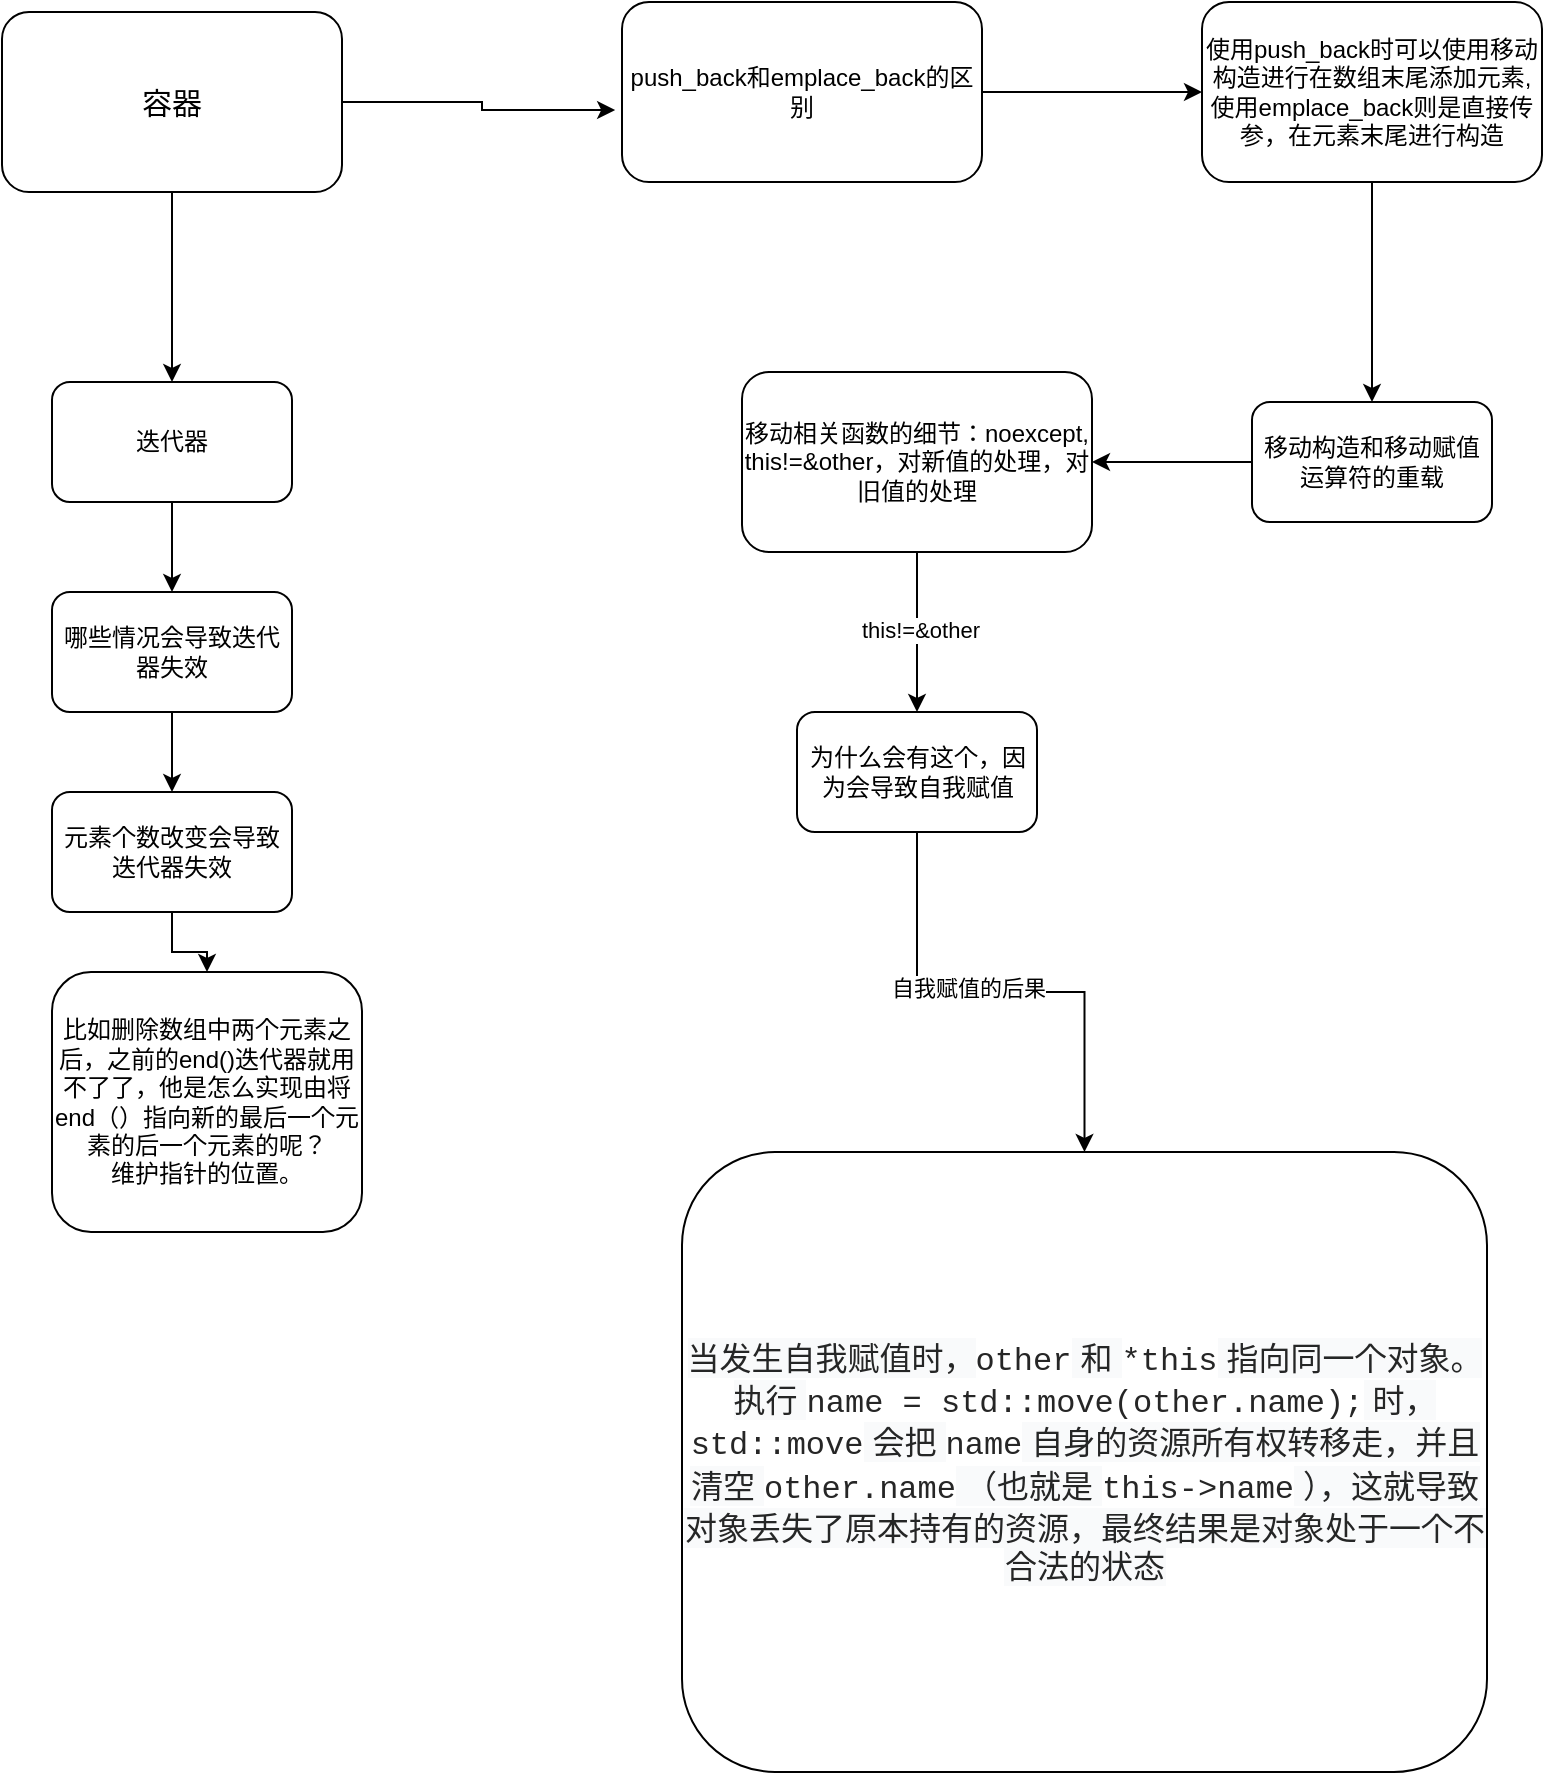<mxfile version="26.2.2">
  <diagram name="第 1 页" id="82bpFv1d8EzvwWAj_kMp">
    <mxGraphModel dx="2027" dy="516" grid="1" gridSize="10" guides="1" tooltips="1" connect="1" arrows="1" fold="1" page="1" pageScale="1" pageWidth="1169" pageHeight="1654" math="0" shadow="0">
      <root>
        <mxCell id="0" />
        <mxCell id="1" parent="0" />
        <mxCell id="1k1W2q-cotQ6aSmStONc-2" style="edgeStyle=orthogonalEdgeStyle;rounded=0;orthogonalLoop=1;jettySize=auto;html=1;" edge="1" parent="1" source="1k1W2q-cotQ6aSmStONc-1" target="1k1W2q-cotQ6aSmStONc-3">
          <mxGeometry relative="1" as="geometry">
            <mxPoint x="580" y="270" as="targetPoint" />
          </mxGeometry>
        </mxCell>
        <mxCell id="1k1W2q-cotQ6aSmStONc-1" value="push_back和emplace_back的区别" style="rounded=1;whiteSpace=wrap;html=1;" vertex="1" parent="1">
          <mxGeometry x="240" y="225" width="180" height="90" as="geometry" />
        </mxCell>
        <mxCell id="1k1W2q-cotQ6aSmStONc-5" value="" style="edgeStyle=orthogonalEdgeStyle;rounded=0;orthogonalLoop=1;jettySize=auto;html=1;" edge="1" parent="1" source="1k1W2q-cotQ6aSmStONc-3" target="1k1W2q-cotQ6aSmStONc-4">
          <mxGeometry relative="1" as="geometry" />
        </mxCell>
        <mxCell id="1k1W2q-cotQ6aSmStONc-3" value="使用push_back时可以使用移动构造进行在数组末尾添加元素,使用emplace_back则是直接传参，在元素末尾进行构造" style="rounded=1;whiteSpace=wrap;html=1;" vertex="1" parent="1">
          <mxGeometry x="530" y="225" width="170" height="90" as="geometry" />
        </mxCell>
        <mxCell id="1k1W2q-cotQ6aSmStONc-7" value="" style="edgeStyle=orthogonalEdgeStyle;rounded=0;orthogonalLoop=1;jettySize=auto;html=1;" edge="1" parent="1" source="1k1W2q-cotQ6aSmStONc-4" target="1k1W2q-cotQ6aSmStONc-6">
          <mxGeometry relative="1" as="geometry" />
        </mxCell>
        <mxCell id="1k1W2q-cotQ6aSmStONc-4" value="移动构造和移动赋值运算符的重载" style="whiteSpace=wrap;html=1;rounded=1;" vertex="1" parent="1">
          <mxGeometry x="555" y="425" width="120" height="60" as="geometry" />
        </mxCell>
        <mxCell id="1k1W2q-cotQ6aSmStONc-9" value="" style="edgeStyle=orthogonalEdgeStyle;rounded=0;orthogonalLoop=1;jettySize=auto;html=1;" edge="1" parent="1" source="1k1W2q-cotQ6aSmStONc-6" target="1k1W2q-cotQ6aSmStONc-8">
          <mxGeometry relative="1" as="geometry" />
        </mxCell>
        <mxCell id="1k1W2q-cotQ6aSmStONc-10" value="this!=&amp;amp;other" style="edgeLabel;html=1;align=center;verticalAlign=middle;resizable=0;points=[];" vertex="1" connectable="0" parent="1k1W2q-cotQ6aSmStONc-9">
          <mxGeometry x="-0.023" y="1" relative="1" as="geometry">
            <mxPoint as="offset" />
          </mxGeometry>
        </mxCell>
        <mxCell id="1k1W2q-cotQ6aSmStONc-6" value="移动相关函数的细节：noexcept,&lt;div&gt;this!=&amp;amp;other，对新值的处理，对旧值的处理&lt;/div&gt;" style="whiteSpace=wrap;html=1;rounded=1;" vertex="1" parent="1">
          <mxGeometry x="300" y="410" width="175" height="90" as="geometry" />
        </mxCell>
        <mxCell id="1k1W2q-cotQ6aSmStONc-13" value="" style="edgeStyle=orthogonalEdgeStyle;rounded=0;orthogonalLoop=1;jettySize=auto;html=1;" edge="1" parent="1" source="1k1W2q-cotQ6aSmStONc-8" target="1k1W2q-cotQ6aSmStONc-12">
          <mxGeometry relative="1" as="geometry" />
        </mxCell>
        <mxCell id="1k1W2q-cotQ6aSmStONc-15" value="自我赋值的后果" style="edgeLabel;html=1;align=center;verticalAlign=middle;resizable=0;points=[];" vertex="1" connectable="0" parent="1k1W2q-cotQ6aSmStONc-13">
          <mxGeometry x="-0.14" y="2" relative="1" as="geometry">
            <mxPoint as="offset" />
          </mxGeometry>
        </mxCell>
        <mxCell id="1k1W2q-cotQ6aSmStONc-8" value="为什么会有这个，因为会导致自我赋值" style="whiteSpace=wrap;html=1;rounded=1;" vertex="1" parent="1">
          <mxGeometry x="327.5" y="580" width="120" height="60" as="geometry" />
        </mxCell>
        <mxCell id="1k1W2q-cotQ6aSmStONc-12" value="&lt;span style=&quot;color: rgba(0, 0, 0, 0.85); font-family: Inter, -apple-system, BlinkMacSystemFont, &amp;quot;Segoe UI&amp;quot;, &amp;quot;SF Pro SC&amp;quot;, &amp;quot;SF Pro Display&amp;quot;, &amp;quot;SF Pro Icons&amp;quot;, &amp;quot;PingFang SC&amp;quot;, &amp;quot;Hiragino Sans GB&amp;quot;, &amp;quot;Microsoft YaHei&amp;quot;, &amp;quot;Helvetica Neue&amp;quot;, Helvetica, Arial, sans-serif; font-size: 16px; text-align: start; background-color: rgb(249, 250, 251);&quot;&gt;当发生自我赋值时，&lt;/span&gt;&lt;code style=&quot;-webkit-font-smoothing: antialiased; box-sizing: border-box; -webkit-tap-highlight-color: rgba(0, 0, 0, 0); background: var(--color-inline-code-background); border-radius: 4px; color: rgba(0, 0, 0, 0.85); font-size: 16px; font-family: Menlo, Monaco, Consolas, &amp;quot;Courier New&amp;quot;, monospace; overflow-anchor: auto; line-height: var(--md-box-samantha-normal-text-line-height); text-align: start;&quot;&gt;other&lt;/code&gt;&lt;span style=&quot;color: rgba(0, 0, 0, 0.85); font-family: Inter, -apple-system, BlinkMacSystemFont, &amp;quot;Segoe UI&amp;quot;, &amp;quot;SF Pro SC&amp;quot;, &amp;quot;SF Pro Display&amp;quot;, &amp;quot;SF Pro Icons&amp;quot;, &amp;quot;PingFang SC&amp;quot;, &amp;quot;Hiragino Sans GB&amp;quot;, &amp;quot;Microsoft YaHei&amp;quot;, &amp;quot;Helvetica Neue&amp;quot;, Helvetica, Arial, sans-serif; font-size: 16px; text-align: start; background-color: rgb(249, 250, 251);&quot;&gt;&amp;nbsp;和&amp;nbsp;&lt;/span&gt;&lt;code style=&quot;-webkit-font-smoothing: antialiased; box-sizing: border-box; -webkit-tap-highlight-color: rgba(0, 0, 0, 0); background: var(--color-inline-code-background); border-radius: 4px; color: rgba(0, 0, 0, 0.85); font-size: 16px; font-family: Menlo, Monaco, Consolas, &amp;quot;Courier New&amp;quot;, monospace; overflow-anchor: auto; line-height: var(--md-box-samantha-normal-text-line-height); text-align: start;&quot;&gt;*this&lt;/code&gt;&lt;span style=&quot;color: rgba(0, 0, 0, 0.85); font-family: Inter, -apple-system, BlinkMacSystemFont, &amp;quot;Segoe UI&amp;quot;, &amp;quot;SF Pro SC&amp;quot;, &amp;quot;SF Pro Display&amp;quot;, &amp;quot;SF Pro Icons&amp;quot;, &amp;quot;PingFang SC&amp;quot;, &amp;quot;Hiragino Sans GB&amp;quot;, &amp;quot;Microsoft YaHei&amp;quot;, &amp;quot;Helvetica Neue&amp;quot;, Helvetica, Arial, sans-serif; font-size: 16px; text-align: start; background-color: rgb(249, 250, 251);&quot;&gt;&amp;nbsp;指向同一个对象。执行&amp;nbsp;&lt;/span&gt;&lt;code style=&quot;-webkit-font-smoothing: antialiased; box-sizing: border-box; -webkit-tap-highlight-color: rgba(0, 0, 0, 0); background: var(--color-inline-code-background); border-radius: 4px; color: rgba(0, 0, 0, 0.85); font-size: 16px; font-family: Menlo, Monaco, Consolas, &amp;quot;Courier New&amp;quot;, monospace; overflow-anchor: auto; line-height: var(--md-box-samantha-normal-text-line-height); text-align: start;&quot;&gt;name = std::move(other.name);&lt;/code&gt;&lt;span style=&quot;color: rgba(0, 0, 0, 0.85); font-family: Inter, -apple-system, BlinkMacSystemFont, &amp;quot;Segoe UI&amp;quot;, &amp;quot;SF Pro SC&amp;quot;, &amp;quot;SF Pro Display&amp;quot;, &amp;quot;SF Pro Icons&amp;quot;, &amp;quot;PingFang SC&amp;quot;, &amp;quot;Hiragino Sans GB&amp;quot;, &amp;quot;Microsoft YaHei&amp;quot;, &amp;quot;Helvetica Neue&amp;quot;, Helvetica, Arial, sans-serif; font-size: 16px; text-align: start; background-color: rgb(249, 250, 251);&quot;&gt;&amp;nbsp;时，&lt;/span&gt;&lt;code style=&quot;-webkit-font-smoothing: antialiased; box-sizing: border-box; -webkit-tap-highlight-color: rgba(0, 0, 0, 0); background: var(--color-inline-code-background); border-radius: 4px; color: rgba(0, 0, 0, 0.85); font-size: 16px; font-family: Menlo, Monaco, Consolas, &amp;quot;Courier New&amp;quot;, monospace; overflow-anchor: auto; line-height: var(--md-box-samantha-normal-text-line-height); text-align: start;&quot;&gt;std::move&lt;/code&gt;&lt;span style=&quot;color: rgba(0, 0, 0, 0.85); font-family: Inter, -apple-system, BlinkMacSystemFont, &amp;quot;Segoe UI&amp;quot;, &amp;quot;SF Pro SC&amp;quot;, &amp;quot;SF Pro Display&amp;quot;, &amp;quot;SF Pro Icons&amp;quot;, &amp;quot;PingFang SC&amp;quot;, &amp;quot;Hiragino Sans GB&amp;quot;, &amp;quot;Microsoft YaHei&amp;quot;, &amp;quot;Helvetica Neue&amp;quot;, Helvetica, Arial, sans-serif; font-size: 16px; text-align: start; background-color: rgb(249, 250, 251);&quot;&gt;&amp;nbsp;会把&amp;nbsp;&lt;/span&gt;&lt;code style=&quot;-webkit-font-smoothing: antialiased; box-sizing: border-box; -webkit-tap-highlight-color: rgba(0, 0, 0, 0); background: var(--color-inline-code-background); border-radius: 4px; color: rgba(0, 0, 0, 0.85); font-size: 16px; font-family: Menlo, Monaco, Consolas, &amp;quot;Courier New&amp;quot;, monospace; overflow-anchor: auto; line-height: var(--md-box-samantha-normal-text-line-height); text-align: start;&quot;&gt;name&lt;/code&gt;&lt;span style=&quot;color: rgba(0, 0, 0, 0.85); font-family: Inter, -apple-system, BlinkMacSystemFont, &amp;quot;Segoe UI&amp;quot;, &amp;quot;SF Pro SC&amp;quot;, &amp;quot;SF Pro Display&amp;quot;, &amp;quot;SF Pro Icons&amp;quot;, &amp;quot;PingFang SC&amp;quot;, &amp;quot;Hiragino Sans GB&amp;quot;, &amp;quot;Microsoft YaHei&amp;quot;, &amp;quot;Helvetica Neue&amp;quot;, Helvetica, Arial, sans-serif; font-size: 16px; text-align: start; background-color: rgb(249, 250, 251);&quot;&gt;&amp;nbsp;自身的资源所有权转移走，并且清空&amp;nbsp;&lt;/span&gt;&lt;code style=&quot;-webkit-font-smoothing: antialiased; box-sizing: border-box; -webkit-tap-highlight-color: rgba(0, 0, 0, 0); background: var(--color-inline-code-background); border-radius: 4px; color: rgba(0, 0, 0, 0.85); font-size: 16px; font-family: Menlo, Monaco, Consolas, &amp;quot;Courier New&amp;quot;, monospace; overflow-anchor: auto; line-height: var(--md-box-samantha-normal-text-line-height); text-align: start;&quot;&gt;other.name&lt;/code&gt;&lt;span style=&quot;color: rgba(0, 0, 0, 0.85); font-family: Inter, -apple-system, BlinkMacSystemFont, &amp;quot;Segoe UI&amp;quot;, &amp;quot;SF Pro SC&amp;quot;, &amp;quot;SF Pro Display&amp;quot;, &amp;quot;SF Pro Icons&amp;quot;, &amp;quot;PingFang SC&amp;quot;, &amp;quot;Hiragino Sans GB&amp;quot;, &amp;quot;Microsoft YaHei&amp;quot;, &amp;quot;Helvetica Neue&amp;quot;, Helvetica, Arial, sans-serif; font-size: 16px; text-align: start; background-color: rgb(249, 250, 251);&quot;&gt;&amp;nbsp;（也就是&amp;nbsp;&lt;/span&gt;&lt;code style=&quot;-webkit-font-smoothing: antialiased; box-sizing: border-box; -webkit-tap-highlight-color: rgba(0, 0, 0, 0); background: var(--color-inline-code-background); border-radius: 4px; color: rgba(0, 0, 0, 0.85); font-size: 16px; font-family: Menlo, Monaco, Consolas, &amp;quot;Courier New&amp;quot;, monospace; overflow-anchor: auto; line-height: var(--md-box-samantha-normal-text-line-height); text-align: start;&quot;&gt;this-&amp;gt;name&lt;/code&gt;&lt;span style=&quot;color: rgba(0, 0, 0, 0.85); font-family: Inter, -apple-system, BlinkMacSystemFont, &amp;quot;Segoe UI&amp;quot;, &amp;quot;SF Pro SC&amp;quot;, &amp;quot;SF Pro Display&amp;quot;, &amp;quot;SF Pro Icons&amp;quot;, &amp;quot;PingFang SC&amp;quot;, &amp;quot;Hiragino Sans GB&amp;quot;, &amp;quot;Microsoft YaHei&amp;quot;, &amp;quot;Helvetica Neue&amp;quot;, Helvetica, Arial, sans-serif; font-size: 16px; text-align: start; background-color: rgb(249, 250, 251);&quot;&gt;&amp;nbsp;），这就导致对象丢失了原本持有的资源，最终结果是对象处于一个不合法的状态&lt;/span&gt;" style="whiteSpace=wrap;html=1;rounded=1;" vertex="1" parent="1">
          <mxGeometry x="270" y="800" width="402.5" height="310" as="geometry" />
        </mxCell>
        <mxCell id="1k1W2q-cotQ6aSmStONc-19" value="" style="edgeStyle=orthogonalEdgeStyle;rounded=0;orthogonalLoop=1;jettySize=auto;html=1;" edge="1" parent="1" source="1k1W2q-cotQ6aSmStONc-16" target="1k1W2q-cotQ6aSmStONc-18">
          <mxGeometry relative="1" as="geometry" />
        </mxCell>
        <mxCell id="1k1W2q-cotQ6aSmStONc-16" value="&lt;font style=&quot;font-size: 15px;&quot;&gt;容器&lt;/font&gt;" style="rounded=1;whiteSpace=wrap;html=1;fontSize=12;glass=0;strokeWidth=1;shadow=0;" vertex="1" parent="1">
          <mxGeometry x="-70" y="230" width="170" height="90" as="geometry" />
        </mxCell>
        <mxCell id="1k1W2q-cotQ6aSmStONc-17" style="edgeStyle=orthogonalEdgeStyle;rounded=0;orthogonalLoop=1;jettySize=auto;html=1;entryX=-0.019;entryY=0.6;entryDx=0;entryDy=0;entryPerimeter=0;" edge="1" parent="1" source="1k1W2q-cotQ6aSmStONc-16" target="1k1W2q-cotQ6aSmStONc-1">
          <mxGeometry relative="1" as="geometry" />
        </mxCell>
        <mxCell id="1k1W2q-cotQ6aSmStONc-21" value="" style="edgeStyle=orthogonalEdgeStyle;rounded=0;orthogonalLoop=1;jettySize=auto;html=1;" edge="1" parent="1" source="1k1W2q-cotQ6aSmStONc-18" target="1k1W2q-cotQ6aSmStONc-20">
          <mxGeometry relative="1" as="geometry" />
        </mxCell>
        <mxCell id="1k1W2q-cotQ6aSmStONc-18" value="迭代器" style="whiteSpace=wrap;html=1;rounded=1;glass=0;strokeWidth=1;shadow=0;" vertex="1" parent="1">
          <mxGeometry x="-45" y="415" width="120" height="60" as="geometry" />
        </mxCell>
        <mxCell id="1k1W2q-cotQ6aSmStONc-23" value="" style="edgeStyle=orthogonalEdgeStyle;rounded=0;orthogonalLoop=1;jettySize=auto;html=1;" edge="1" parent="1" source="1k1W2q-cotQ6aSmStONc-20" target="1k1W2q-cotQ6aSmStONc-22">
          <mxGeometry relative="1" as="geometry" />
        </mxCell>
        <mxCell id="1k1W2q-cotQ6aSmStONc-20" value="哪些情况会导致迭代器失效" style="whiteSpace=wrap;html=1;rounded=1;glass=0;strokeWidth=1;shadow=0;" vertex="1" parent="1">
          <mxGeometry x="-45" y="520" width="120" height="60" as="geometry" />
        </mxCell>
        <mxCell id="1k1W2q-cotQ6aSmStONc-25" value="" style="edgeStyle=orthogonalEdgeStyle;rounded=0;orthogonalLoop=1;jettySize=auto;html=1;" edge="1" parent="1" source="1k1W2q-cotQ6aSmStONc-22" target="1k1W2q-cotQ6aSmStONc-24">
          <mxGeometry relative="1" as="geometry" />
        </mxCell>
        <mxCell id="1k1W2q-cotQ6aSmStONc-22" value="元素个数改变会导致迭代器失效" style="whiteSpace=wrap;html=1;rounded=1;glass=0;strokeWidth=1;shadow=0;" vertex="1" parent="1">
          <mxGeometry x="-45" y="620" width="120" height="60" as="geometry" />
        </mxCell>
        <mxCell id="1k1W2q-cotQ6aSmStONc-24" value="比如删除数组中两个元素之后，之前的end()迭代器就用不了了，他是怎么实现由将end（）指向新的最后一个元素的后一个元素的呢？&lt;div&gt;维护指针的位置。&lt;/div&gt;" style="whiteSpace=wrap;html=1;rounded=1;glass=0;strokeWidth=1;shadow=0;" vertex="1" parent="1">
          <mxGeometry x="-45" y="710" width="155" height="130" as="geometry" />
        </mxCell>
      </root>
    </mxGraphModel>
  </diagram>
</mxfile>
